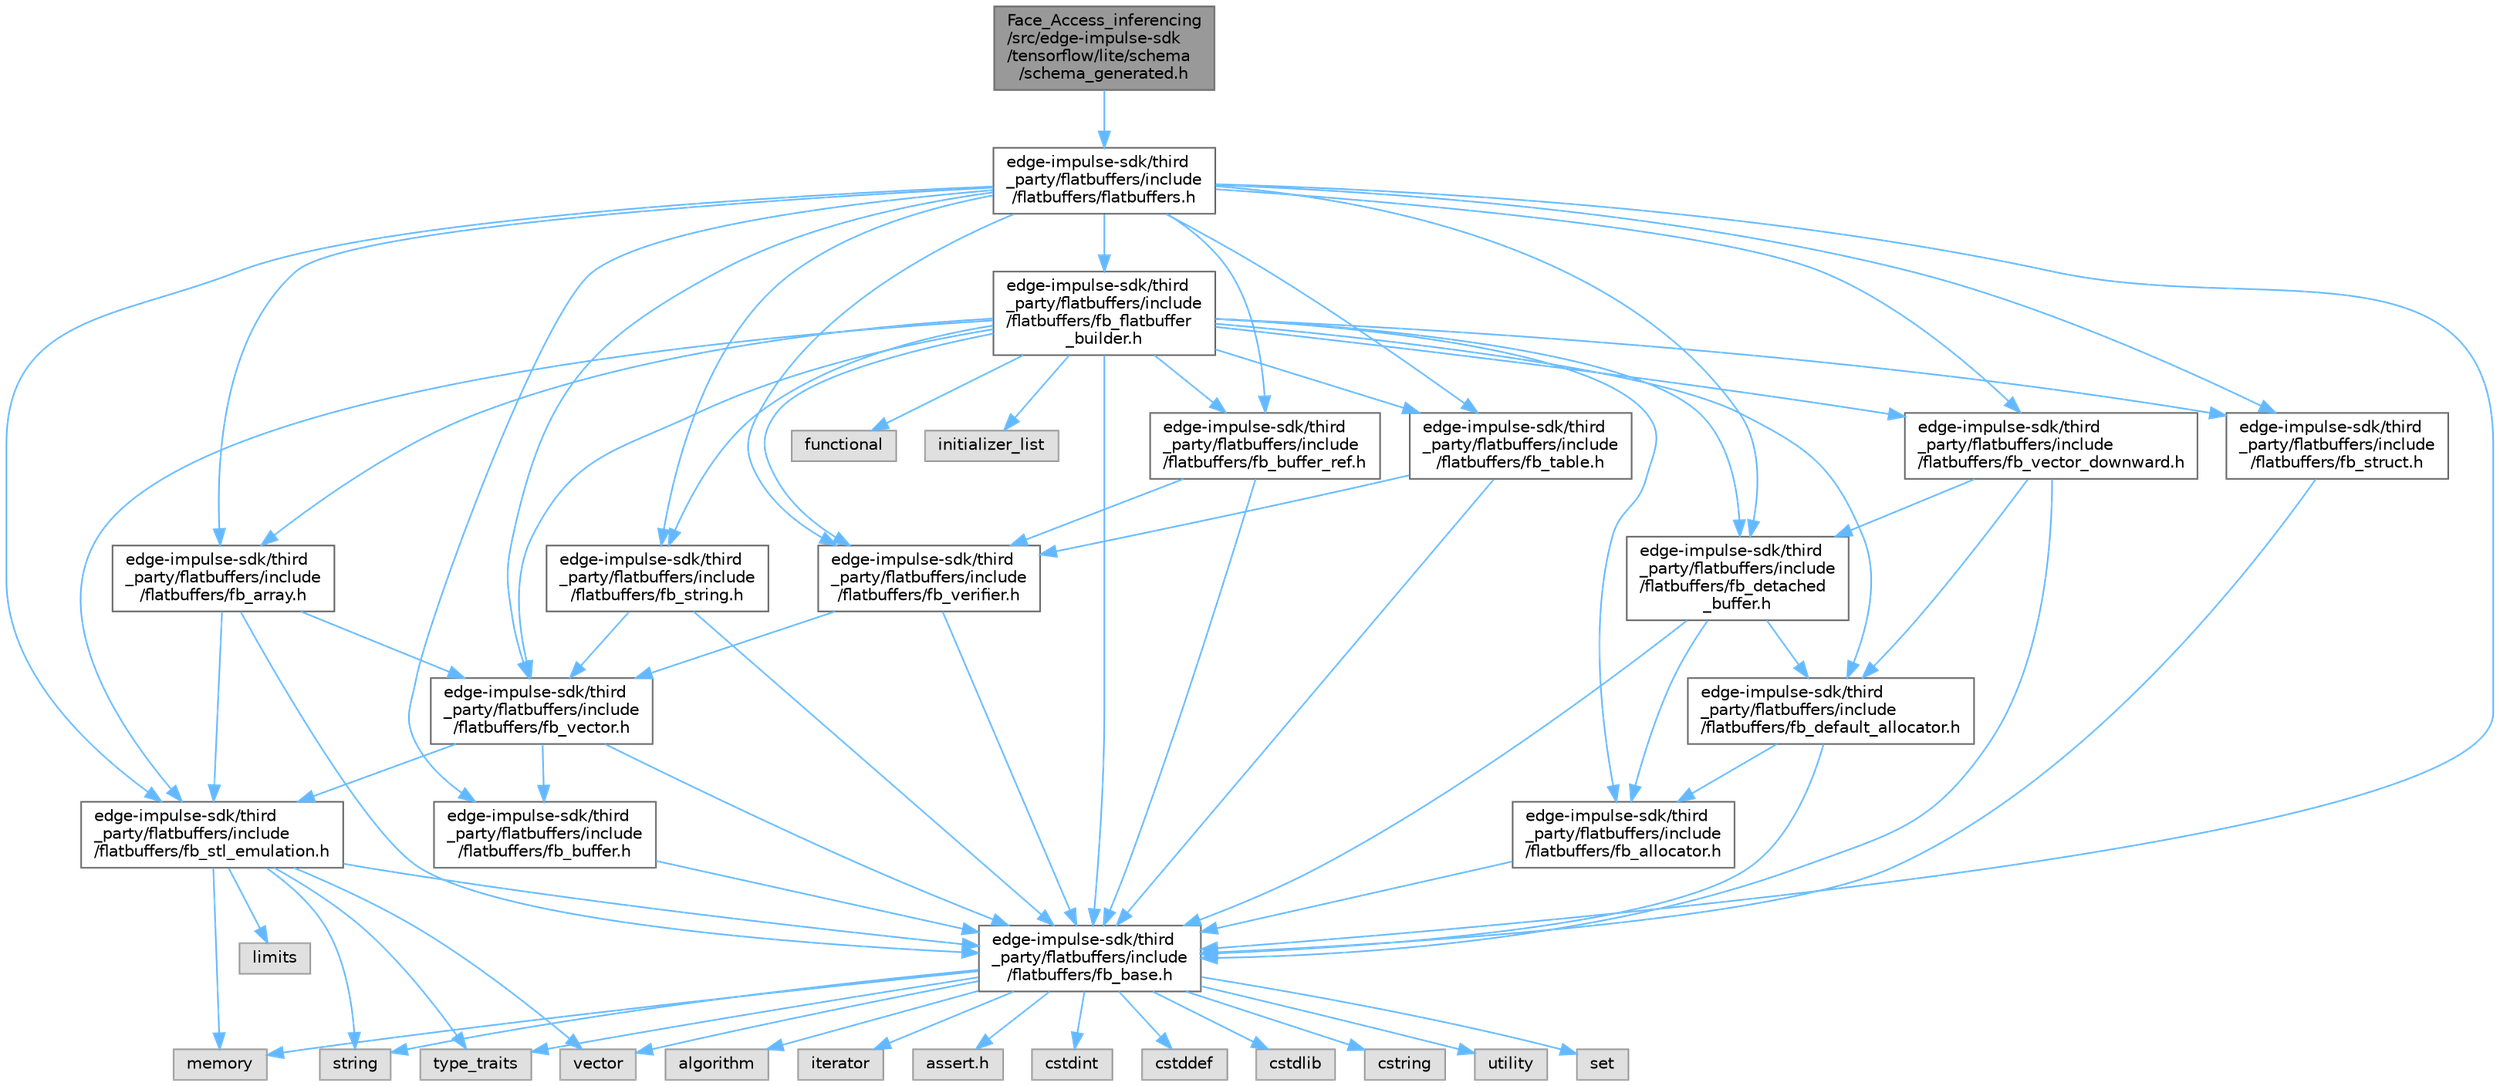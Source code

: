 digraph "Face_Access_inferencing/src/edge-impulse-sdk/tensorflow/lite/schema/schema_generated.h"
{
 // LATEX_PDF_SIZE
  bgcolor="transparent";
  edge [fontname=Helvetica,fontsize=10,labelfontname=Helvetica,labelfontsize=10];
  node [fontname=Helvetica,fontsize=10,shape=box,height=0.2,width=0.4];
  Node1 [id="Node000001",label="Face_Access_inferencing\l/src/edge-impulse-sdk\l/tensorflow/lite/schema\l/schema_generated.h",height=0.2,width=0.4,color="gray40", fillcolor="grey60", style="filled", fontcolor="black",tooltip=" "];
  Node1 -> Node2 [id="edge74_Node000001_Node000002",color="steelblue1",style="solid",tooltip=" "];
  Node2 [id="Node000002",label="edge-impulse-sdk/third\l_party/flatbuffers/include\l/flatbuffers/flatbuffers.h",height=0.2,width=0.4,color="grey40", fillcolor="white", style="filled",URL="$_face___access__inferencing_2src_2edge-impulse-sdk_2third__party_2flatbuffers_2include_2flatbuffers_2flatbuffers_8h.html",tooltip=" "];
  Node2 -> Node3 [id="edge75_Node000002_Node000003",color="steelblue1",style="solid",tooltip=" "];
  Node3 [id="Node000003",label="edge-impulse-sdk/third\l_party/flatbuffers/include\l/flatbuffers/fb_array.h",height=0.2,width=0.4,color="grey40", fillcolor="white", style="filled",URL="$fb__array_8h.html",tooltip=" "];
  Node3 -> Node4 [id="edge76_Node000003_Node000004",color="steelblue1",style="solid",tooltip=" "];
  Node4 [id="Node000004",label="edge-impulse-sdk/third\l_party/flatbuffers/include\l/flatbuffers/fb_base.h",height=0.2,width=0.4,color="grey40", fillcolor="white", style="filled",URL="$fb__base_8h.html",tooltip=" "];
  Node4 -> Node5 [id="edge77_Node000004_Node000005",color="steelblue1",style="solid",tooltip=" "];
  Node5 [id="Node000005",label="assert.h",height=0.2,width=0.4,color="grey60", fillcolor="#E0E0E0", style="filled",tooltip=" "];
  Node4 -> Node6 [id="edge78_Node000004_Node000006",color="steelblue1",style="solid",tooltip=" "];
  Node6 [id="Node000006",label="cstdint",height=0.2,width=0.4,color="grey60", fillcolor="#E0E0E0", style="filled",tooltip=" "];
  Node4 -> Node7 [id="edge79_Node000004_Node000007",color="steelblue1",style="solid",tooltip=" "];
  Node7 [id="Node000007",label="cstddef",height=0.2,width=0.4,color="grey60", fillcolor="#E0E0E0", style="filled",tooltip=" "];
  Node4 -> Node8 [id="edge80_Node000004_Node000008",color="steelblue1",style="solid",tooltip=" "];
  Node8 [id="Node000008",label="cstdlib",height=0.2,width=0.4,color="grey60", fillcolor="#E0E0E0", style="filled",tooltip=" "];
  Node4 -> Node9 [id="edge81_Node000004_Node000009",color="steelblue1",style="solid",tooltip=" "];
  Node9 [id="Node000009",label="cstring",height=0.2,width=0.4,color="grey60", fillcolor="#E0E0E0", style="filled",tooltip=" "];
  Node4 -> Node10 [id="edge82_Node000004_Node000010",color="steelblue1",style="solid",tooltip=" "];
  Node10 [id="Node000010",label="utility",height=0.2,width=0.4,color="grey60", fillcolor="#E0E0E0", style="filled",tooltip=" "];
  Node4 -> Node11 [id="edge83_Node000004_Node000011",color="steelblue1",style="solid",tooltip=" "];
  Node11 [id="Node000011",label="string",height=0.2,width=0.4,color="grey60", fillcolor="#E0E0E0", style="filled",tooltip=" "];
  Node4 -> Node12 [id="edge84_Node000004_Node000012",color="steelblue1",style="solid",tooltip=" "];
  Node12 [id="Node000012",label="type_traits",height=0.2,width=0.4,color="grey60", fillcolor="#E0E0E0", style="filled",tooltip=" "];
  Node4 -> Node13 [id="edge85_Node000004_Node000013",color="steelblue1",style="solid",tooltip=" "];
  Node13 [id="Node000013",label="vector",height=0.2,width=0.4,color="grey60", fillcolor="#E0E0E0", style="filled",tooltip=" "];
  Node4 -> Node14 [id="edge86_Node000004_Node000014",color="steelblue1",style="solid",tooltip=" "];
  Node14 [id="Node000014",label="set",height=0.2,width=0.4,color="grey60", fillcolor="#E0E0E0", style="filled",tooltip=" "];
  Node4 -> Node15 [id="edge87_Node000004_Node000015",color="steelblue1",style="solid",tooltip=" "];
  Node15 [id="Node000015",label="algorithm",height=0.2,width=0.4,color="grey60", fillcolor="#E0E0E0", style="filled",tooltip=" "];
  Node4 -> Node16 [id="edge88_Node000004_Node000016",color="steelblue1",style="solid",tooltip=" "];
  Node16 [id="Node000016",label="iterator",height=0.2,width=0.4,color="grey60", fillcolor="#E0E0E0", style="filled",tooltip=" "];
  Node4 -> Node17 [id="edge89_Node000004_Node000017",color="steelblue1",style="solid",tooltip=" "];
  Node17 [id="Node000017",label="memory",height=0.2,width=0.4,color="grey60", fillcolor="#E0E0E0", style="filled",tooltip=" "];
  Node3 -> Node18 [id="edge90_Node000003_Node000018",color="steelblue1",style="solid",tooltip=" "];
  Node18 [id="Node000018",label="edge-impulse-sdk/third\l_party/flatbuffers/include\l/flatbuffers/fb_stl_emulation.h",height=0.2,width=0.4,color="grey40", fillcolor="white", style="filled",URL="$fb__stl__emulation_8h.html",tooltip=" "];
  Node18 -> Node4 [id="edge91_Node000018_Node000004",color="steelblue1",style="solid",tooltip=" "];
  Node18 -> Node11 [id="edge92_Node000018_Node000011",color="steelblue1",style="solid",tooltip=" "];
  Node18 -> Node12 [id="edge93_Node000018_Node000012",color="steelblue1",style="solid",tooltip=" "];
  Node18 -> Node13 [id="edge94_Node000018_Node000013",color="steelblue1",style="solid",tooltip=" "];
  Node18 -> Node17 [id="edge95_Node000018_Node000017",color="steelblue1",style="solid",tooltip=" "];
  Node18 -> Node19 [id="edge96_Node000018_Node000019",color="steelblue1",style="solid",tooltip=" "];
  Node19 [id="Node000019",label="limits",height=0.2,width=0.4,color="grey60", fillcolor="#E0E0E0", style="filled",tooltip=" "];
  Node3 -> Node20 [id="edge97_Node000003_Node000020",color="steelblue1",style="solid",tooltip=" "];
  Node20 [id="Node000020",label="edge-impulse-sdk/third\l_party/flatbuffers/include\l/flatbuffers/fb_vector.h",height=0.2,width=0.4,color="grey40", fillcolor="white", style="filled",URL="$fb__vector_8h.html",tooltip=" "];
  Node20 -> Node4 [id="edge98_Node000020_Node000004",color="steelblue1",style="solid",tooltip=" "];
  Node20 -> Node21 [id="edge99_Node000020_Node000021",color="steelblue1",style="solid",tooltip=" "];
  Node21 [id="Node000021",label="edge-impulse-sdk/third\l_party/flatbuffers/include\l/flatbuffers/fb_buffer.h",height=0.2,width=0.4,color="grey40", fillcolor="white", style="filled",URL="$fb__buffer_8h.html",tooltip=" "];
  Node21 -> Node4 [id="edge100_Node000021_Node000004",color="steelblue1",style="solid",tooltip=" "];
  Node20 -> Node18 [id="edge101_Node000020_Node000018",color="steelblue1",style="solid",tooltip=" "];
  Node2 -> Node4 [id="edge102_Node000002_Node000004",color="steelblue1",style="solid",tooltip=" "];
  Node2 -> Node21 [id="edge103_Node000002_Node000021",color="steelblue1",style="solid",tooltip=" "];
  Node2 -> Node22 [id="edge104_Node000002_Node000022",color="steelblue1",style="solid",tooltip=" "];
  Node22 [id="Node000022",label="edge-impulse-sdk/third\l_party/flatbuffers/include\l/flatbuffers/fb_buffer_ref.h",height=0.2,width=0.4,color="grey40", fillcolor="white", style="filled",URL="$fb__buffer__ref_8h.html",tooltip=" "];
  Node22 -> Node4 [id="edge105_Node000022_Node000004",color="steelblue1",style="solid",tooltip=" "];
  Node22 -> Node23 [id="edge106_Node000022_Node000023",color="steelblue1",style="solid",tooltip=" "];
  Node23 [id="Node000023",label="edge-impulse-sdk/third\l_party/flatbuffers/include\l/flatbuffers/fb_verifier.h",height=0.2,width=0.4,color="grey40", fillcolor="white", style="filled",URL="$fb__verifier_8h.html",tooltip=" "];
  Node23 -> Node4 [id="edge107_Node000023_Node000004",color="steelblue1",style="solid",tooltip=" "];
  Node23 -> Node20 [id="edge108_Node000023_Node000020",color="steelblue1",style="solid",tooltip=" "];
  Node2 -> Node24 [id="edge109_Node000002_Node000024",color="steelblue1",style="solid",tooltip=" "];
  Node24 [id="Node000024",label="edge-impulse-sdk/third\l_party/flatbuffers/include\l/flatbuffers/fb_detached\l_buffer.h",height=0.2,width=0.4,color="grey40", fillcolor="white", style="filled",URL="$fb__detached__buffer_8h.html",tooltip=" "];
  Node24 -> Node25 [id="edge110_Node000024_Node000025",color="steelblue1",style="solid",tooltip=" "];
  Node25 [id="Node000025",label="edge-impulse-sdk/third\l_party/flatbuffers/include\l/flatbuffers/fb_allocator.h",height=0.2,width=0.4,color="grey40", fillcolor="white", style="filled",URL="$fb__allocator_8h.html",tooltip=" "];
  Node25 -> Node4 [id="edge111_Node000025_Node000004",color="steelblue1",style="solid",tooltip=" "];
  Node24 -> Node4 [id="edge112_Node000024_Node000004",color="steelblue1",style="solid",tooltip=" "];
  Node24 -> Node26 [id="edge113_Node000024_Node000026",color="steelblue1",style="solid",tooltip=" "];
  Node26 [id="Node000026",label="edge-impulse-sdk/third\l_party/flatbuffers/include\l/flatbuffers/fb_default_allocator.h",height=0.2,width=0.4,color="grey40", fillcolor="white", style="filled",URL="$fb__default__allocator_8h.html",tooltip=" "];
  Node26 -> Node25 [id="edge114_Node000026_Node000025",color="steelblue1",style="solid",tooltip=" "];
  Node26 -> Node4 [id="edge115_Node000026_Node000004",color="steelblue1",style="solid",tooltip=" "];
  Node2 -> Node27 [id="edge116_Node000002_Node000027",color="steelblue1",style="solid",tooltip=" "];
  Node27 [id="Node000027",label="edge-impulse-sdk/third\l_party/flatbuffers/include\l/flatbuffers/fb_flatbuffer\l_builder.h",height=0.2,width=0.4,color="grey40", fillcolor="white", style="filled",URL="$fb__flatbuffer__builder_8h.html",tooltip=" "];
  Node27 -> Node28 [id="edge117_Node000027_Node000028",color="steelblue1",style="solid",tooltip=" "];
  Node28 [id="Node000028",label="functional",height=0.2,width=0.4,color="grey60", fillcolor="#E0E0E0", style="filled",tooltip=" "];
  Node27 -> Node29 [id="edge118_Node000027_Node000029",color="steelblue1",style="solid",tooltip=" "];
  Node29 [id="Node000029",label="initializer_list",height=0.2,width=0.4,color="grey60", fillcolor="#E0E0E0", style="filled",tooltip=" "];
  Node27 -> Node25 [id="edge119_Node000027_Node000025",color="steelblue1",style="solid",tooltip=" "];
  Node27 -> Node3 [id="edge120_Node000027_Node000003",color="steelblue1",style="solid",tooltip=" "];
  Node27 -> Node4 [id="edge121_Node000027_Node000004",color="steelblue1",style="solid",tooltip=" "];
  Node27 -> Node22 [id="edge122_Node000027_Node000022",color="steelblue1",style="solid",tooltip=" "];
  Node27 -> Node26 [id="edge123_Node000027_Node000026",color="steelblue1",style="solid",tooltip=" "];
  Node27 -> Node24 [id="edge124_Node000027_Node000024",color="steelblue1",style="solid",tooltip=" "];
  Node27 -> Node18 [id="edge125_Node000027_Node000018",color="steelblue1",style="solid",tooltip=" "];
  Node27 -> Node30 [id="edge126_Node000027_Node000030",color="steelblue1",style="solid",tooltip=" "];
  Node30 [id="Node000030",label="edge-impulse-sdk/third\l_party/flatbuffers/include\l/flatbuffers/fb_string.h",height=0.2,width=0.4,color="grey40", fillcolor="white", style="filled",URL="$fb__string_8h.html",tooltip=" "];
  Node30 -> Node4 [id="edge127_Node000030_Node000004",color="steelblue1",style="solid",tooltip=" "];
  Node30 -> Node20 [id="edge128_Node000030_Node000020",color="steelblue1",style="solid",tooltip=" "];
  Node27 -> Node31 [id="edge129_Node000027_Node000031",color="steelblue1",style="solid",tooltip=" "];
  Node31 [id="Node000031",label="edge-impulse-sdk/third\l_party/flatbuffers/include\l/flatbuffers/fb_struct.h",height=0.2,width=0.4,color="grey40", fillcolor="white", style="filled",URL="$fb__struct_8h.html",tooltip=" "];
  Node31 -> Node4 [id="edge130_Node000031_Node000004",color="steelblue1",style="solid",tooltip=" "];
  Node27 -> Node32 [id="edge131_Node000027_Node000032",color="steelblue1",style="solid",tooltip=" "];
  Node32 [id="Node000032",label="edge-impulse-sdk/third\l_party/flatbuffers/include\l/flatbuffers/fb_table.h",height=0.2,width=0.4,color="grey40", fillcolor="white", style="filled",URL="$fb__table_8h.html",tooltip=" "];
  Node32 -> Node4 [id="edge132_Node000032_Node000004",color="steelblue1",style="solid",tooltip=" "];
  Node32 -> Node23 [id="edge133_Node000032_Node000023",color="steelblue1",style="solid",tooltip=" "];
  Node27 -> Node20 [id="edge134_Node000027_Node000020",color="steelblue1",style="solid",tooltip=" "];
  Node27 -> Node33 [id="edge135_Node000027_Node000033",color="steelblue1",style="solid",tooltip=" "];
  Node33 [id="Node000033",label="edge-impulse-sdk/third\l_party/flatbuffers/include\l/flatbuffers/fb_vector_downward.h",height=0.2,width=0.4,color="grey40", fillcolor="white", style="filled",URL="$fb__vector__downward_8h.html",tooltip=" "];
  Node33 -> Node4 [id="edge136_Node000033_Node000004",color="steelblue1",style="solid",tooltip=" "];
  Node33 -> Node26 [id="edge137_Node000033_Node000026",color="steelblue1",style="solid",tooltip=" "];
  Node33 -> Node24 [id="edge138_Node000033_Node000024",color="steelblue1",style="solid",tooltip=" "];
  Node27 -> Node23 [id="edge139_Node000027_Node000023",color="steelblue1",style="solid",tooltip=" "];
  Node2 -> Node18 [id="edge140_Node000002_Node000018",color="steelblue1",style="solid",tooltip=" "];
  Node2 -> Node30 [id="edge141_Node000002_Node000030",color="steelblue1",style="solid",tooltip=" "];
  Node2 -> Node31 [id="edge142_Node000002_Node000031",color="steelblue1",style="solid",tooltip=" "];
  Node2 -> Node32 [id="edge143_Node000002_Node000032",color="steelblue1",style="solid",tooltip=" "];
  Node2 -> Node20 [id="edge144_Node000002_Node000020",color="steelblue1",style="solid",tooltip=" "];
  Node2 -> Node33 [id="edge145_Node000002_Node000033",color="steelblue1",style="solid",tooltip=" "];
  Node2 -> Node23 [id="edge146_Node000002_Node000023",color="steelblue1",style="solid",tooltip=" "];
}
